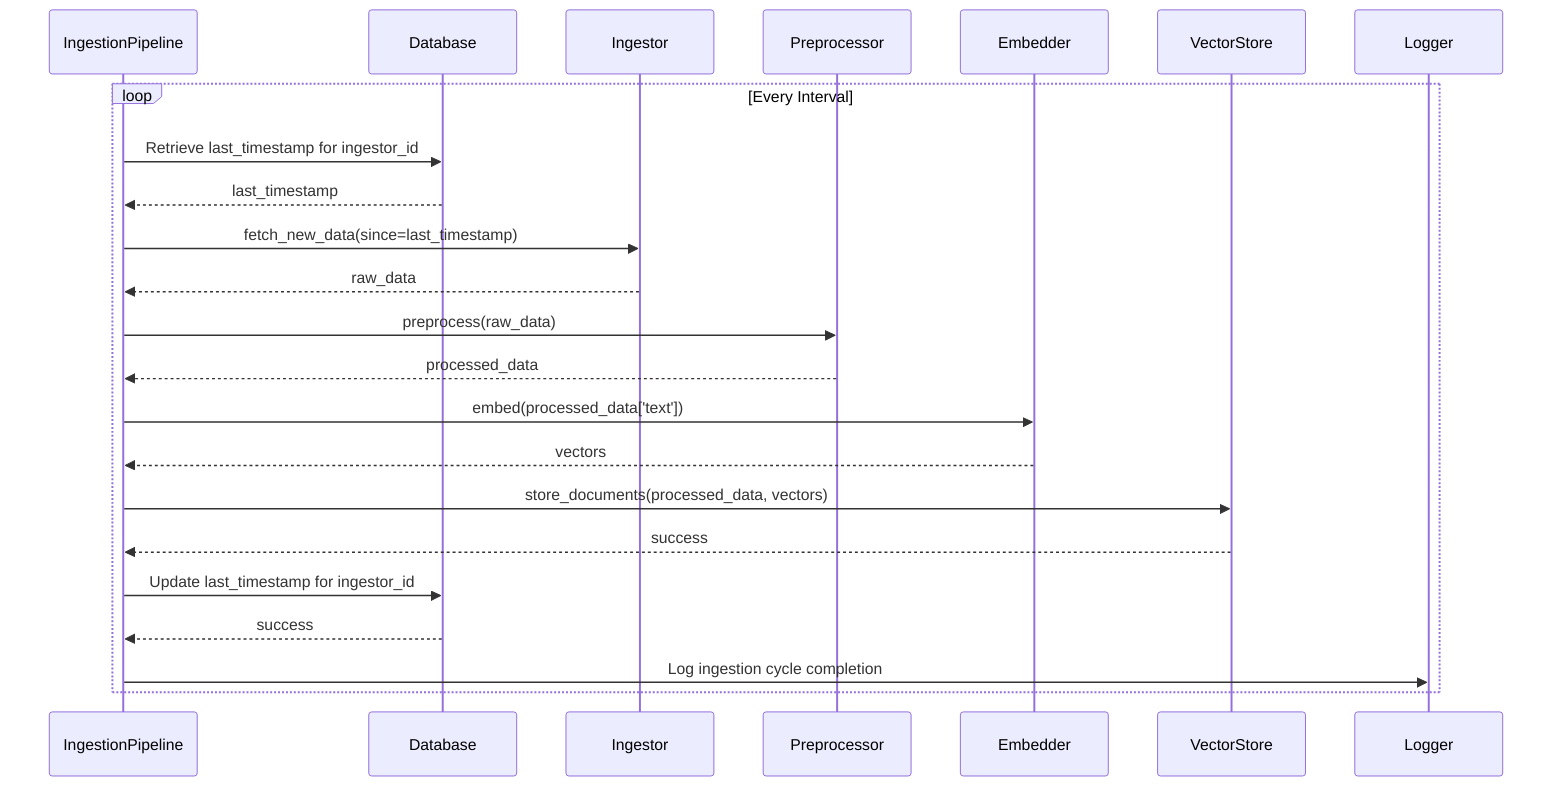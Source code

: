 sequenceDiagram
    participant IngestionPipeline
    participant Database
    participant Ingestor
    participant Preprocessor
    participant Embedder
    participant VectorStore
    participant Logger

    loop Every Interval
        IngestionPipeline->>Database: Retrieve last_timestamp for ingestor_id
        Database-->>IngestionPipeline: last_timestamp
        IngestionPipeline->>Ingestor: fetch_new_data(since=last_timestamp)
        Ingestor-->>IngestionPipeline: raw_data
        IngestionPipeline->>Preprocessor: preprocess(raw_data)
        Preprocessor-->>IngestionPipeline: processed_data
        IngestionPipeline->>Embedder: embed(processed_data['text'])
        Embedder-->>IngestionPipeline: vectors
        IngestionPipeline->>VectorStore: store_documents(processed_data, vectors)
        VectorStore-->>IngestionPipeline: success
        IngestionPipeline->>Database: Update last_timestamp for ingestor_id
        Database-->>IngestionPipeline: success
        IngestionPipeline->>Logger: Log ingestion cycle completion
    end